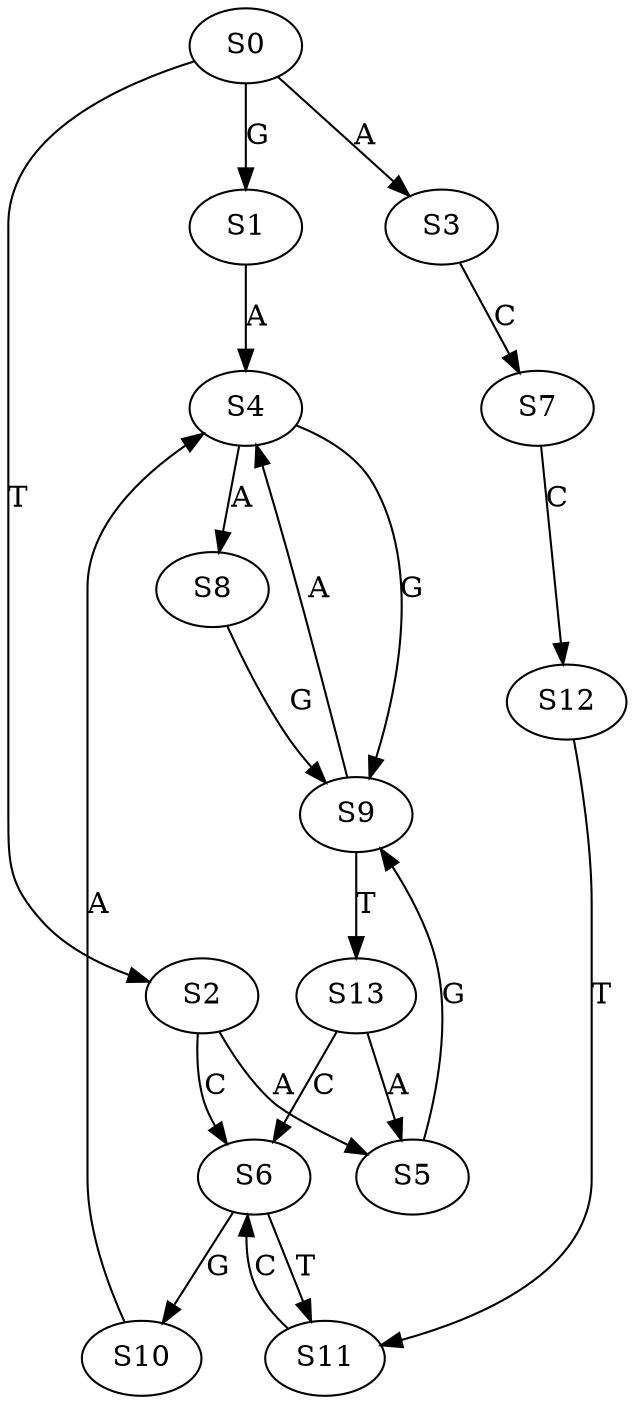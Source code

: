 strict digraph  {
	S0 -> S1 [ label = G ];
	S0 -> S2 [ label = T ];
	S0 -> S3 [ label = A ];
	S1 -> S4 [ label = A ];
	S2 -> S5 [ label = A ];
	S2 -> S6 [ label = C ];
	S3 -> S7 [ label = C ];
	S4 -> S8 [ label = A ];
	S4 -> S9 [ label = G ];
	S5 -> S9 [ label = G ];
	S6 -> S10 [ label = G ];
	S6 -> S11 [ label = T ];
	S7 -> S12 [ label = C ];
	S8 -> S9 [ label = G ];
	S9 -> S13 [ label = T ];
	S9 -> S4 [ label = A ];
	S10 -> S4 [ label = A ];
	S11 -> S6 [ label = C ];
	S12 -> S11 [ label = T ];
	S13 -> S5 [ label = A ];
	S13 -> S6 [ label = C ];
}
